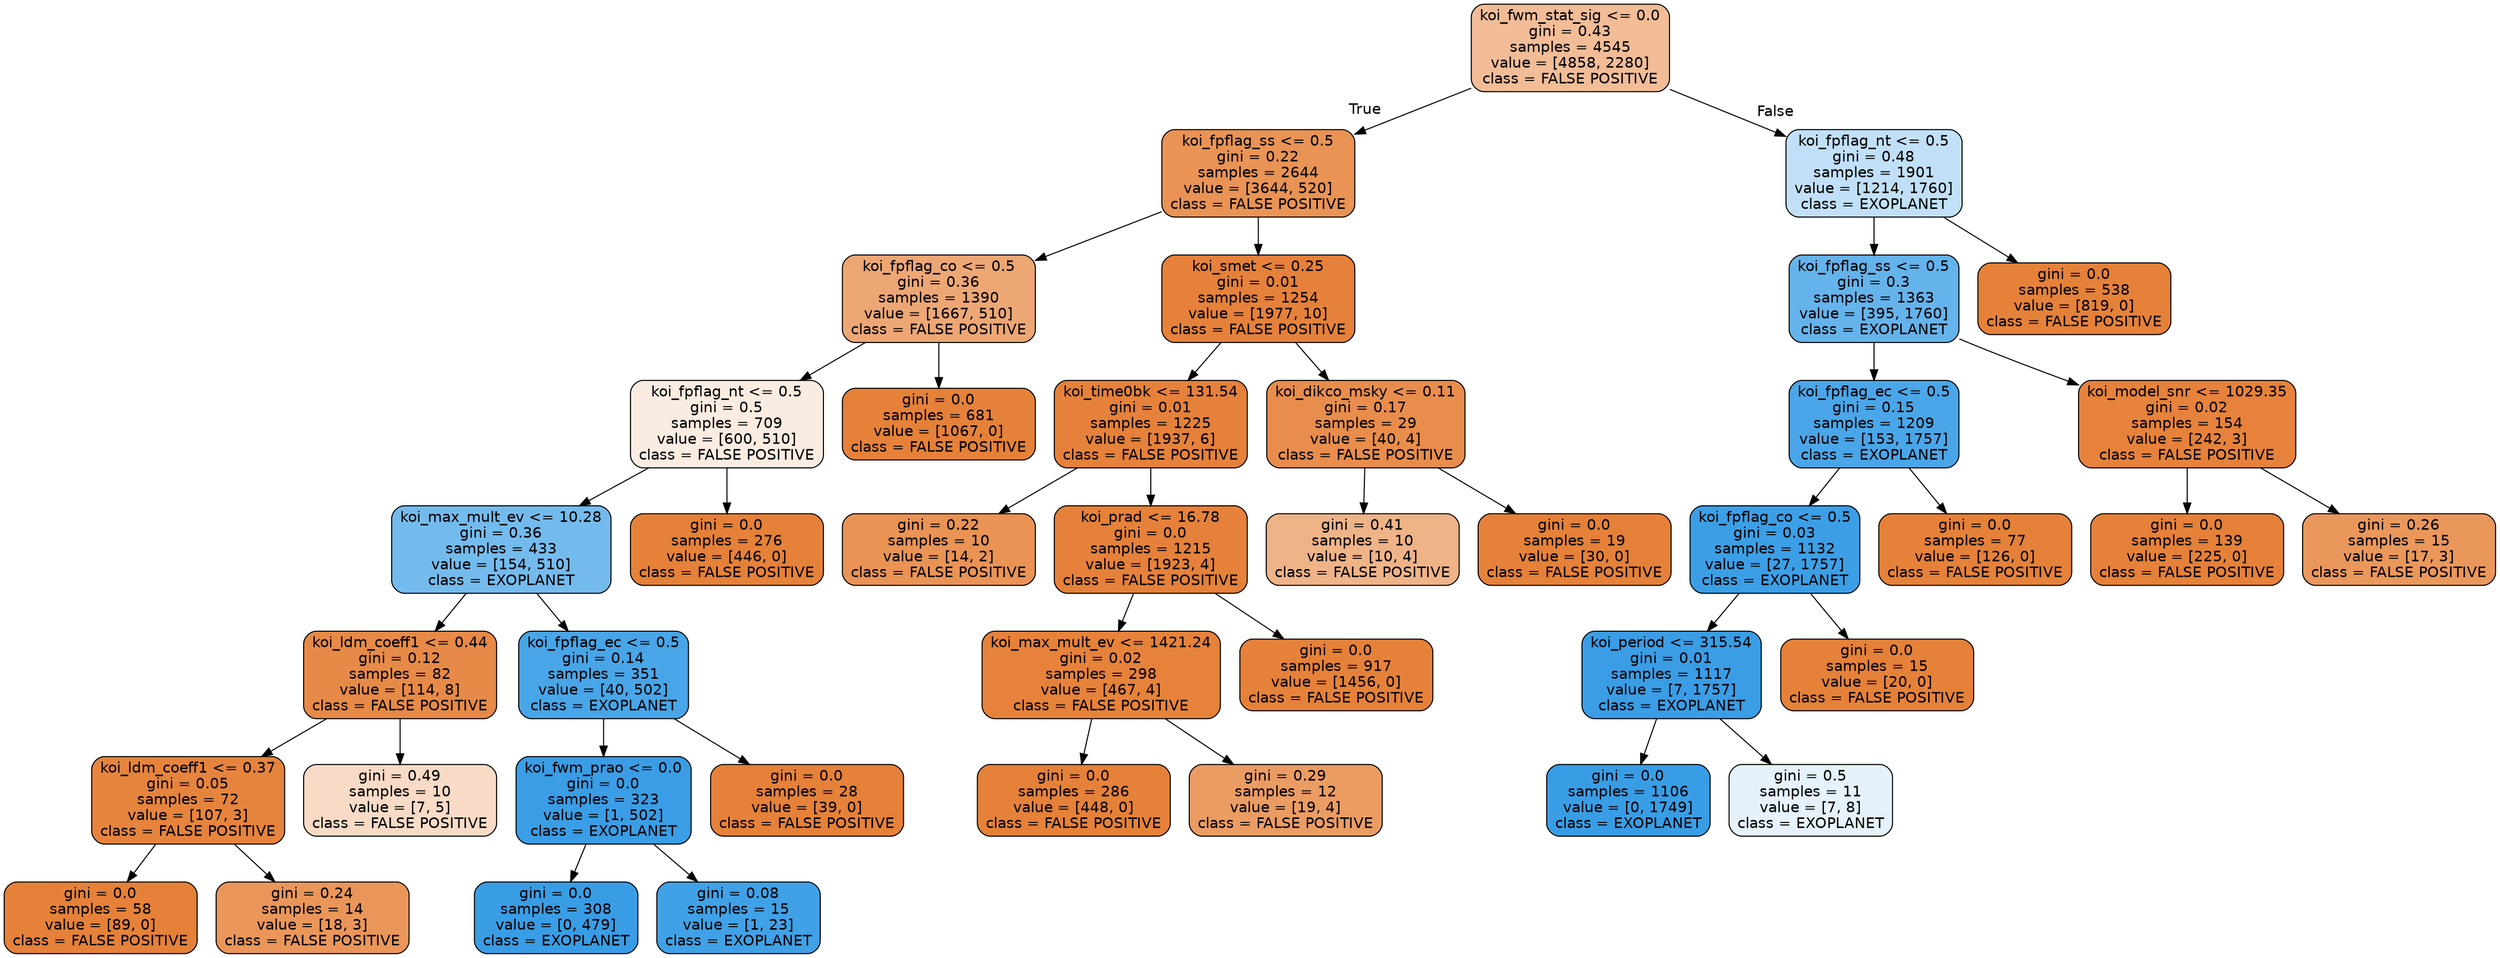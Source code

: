 digraph Tree {
node [shape=box, style="filled, rounded", color="black", fontname=helvetica] ;
edge [fontname=helvetica] ;
0 [label="koi_fwm_stat_sig <= 0.0\ngini = 0.43\nsamples = 4545\nvalue = [4858, 2280]\nclass = FALSE POSITIVE", fillcolor="#e5813987"] ;
1 [label="koi_fpflag_ss <= 0.5\ngini = 0.22\nsamples = 2644\nvalue = [3644, 520]\nclass = FALSE POSITIVE", fillcolor="#e58139db"] ;
0 -> 1 [labeldistance=2.5, labelangle=45, headlabel="True"] ;
2 [label="koi_fpflag_co <= 0.5\ngini = 0.36\nsamples = 1390\nvalue = [1667, 510]\nclass = FALSE POSITIVE", fillcolor="#e58139b1"] ;
1 -> 2 ;
3 [label="koi_fpflag_nt <= 0.5\ngini = 0.5\nsamples = 709\nvalue = [600, 510]\nclass = FALSE POSITIVE", fillcolor="#e5813926"] ;
2 -> 3 ;
4 [label="koi_max_mult_ev <= 10.28\ngini = 0.36\nsamples = 433\nvalue = [154, 510]\nclass = EXOPLANET", fillcolor="#399de5b2"] ;
3 -> 4 ;
5 [label="koi_ldm_coeff1 <= 0.44\ngini = 0.12\nsamples = 82\nvalue = [114, 8]\nclass = FALSE POSITIVE", fillcolor="#e58139ed"] ;
4 -> 5 ;
6 [label="koi_ldm_coeff1 <= 0.37\ngini = 0.05\nsamples = 72\nvalue = [107, 3]\nclass = FALSE POSITIVE", fillcolor="#e58139f8"] ;
5 -> 6 ;
7 [label="gini = 0.0\nsamples = 58\nvalue = [89, 0]\nclass = FALSE POSITIVE", fillcolor="#e58139ff"] ;
6 -> 7 ;
8 [label="gini = 0.24\nsamples = 14\nvalue = [18, 3]\nclass = FALSE POSITIVE", fillcolor="#e58139d4"] ;
6 -> 8 ;
9 [label="gini = 0.49\nsamples = 10\nvalue = [7, 5]\nclass = FALSE POSITIVE", fillcolor="#e5813949"] ;
5 -> 9 ;
10 [label="koi_fpflag_ec <= 0.5\ngini = 0.14\nsamples = 351\nvalue = [40, 502]\nclass = EXOPLANET", fillcolor="#399de5eb"] ;
4 -> 10 ;
11 [label="koi_fwm_prao <= 0.0\ngini = 0.0\nsamples = 323\nvalue = [1, 502]\nclass = EXOPLANET", fillcolor="#399de5fe"] ;
10 -> 11 ;
12 [label="gini = 0.0\nsamples = 308\nvalue = [0, 479]\nclass = EXOPLANET", fillcolor="#399de5ff"] ;
11 -> 12 ;
13 [label="gini = 0.08\nsamples = 15\nvalue = [1, 23]\nclass = EXOPLANET", fillcolor="#399de5f4"] ;
11 -> 13 ;
14 [label="gini = 0.0\nsamples = 28\nvalue = [39, 0]\nclass = FALSE POSITIVE", fillcolor="#e58139ff"] ;
10 -> 14 ;
15 [label="gini = 0.0\nsamples = 276\nvalue = [446, 0]\nclass = FALSE POSITIVE", fillcolor="#e58139ff"] ;
3 -> 15 ;
16 [label="gini = 0.0\nsamples = 681\nvalue = [1067, 0]\nclass = FALSE POSITIVE", fillcolor="#e58139ff"] ;
2 -> 16 ;
17 [label="koi_smet <= 0.25\ngini = 0.01\nsamples = 1254\nvalue = [1977, 10]\nclass = FALSE POSITIVE", fillcolor="#e58139fe"] ;
1 -> 17 ;
18 [label="koi_time0bk <= 131.54\ngini = 0.01\nsamples = 1225\nvalue = [1937, 6]\nclass = FALSE POSITIVE", fillcolor="#e58139fe"] ;
17 -> 18 ;
19 [label="gini = 0.22\nsamples = 10\nvalue = [14, 2]\nclass = FALSE POSITIVE", fillcolor="#e58139db"] ;
18 -> 19 ;
20 [label="koi_prad <= 16.78\ngini = 0.0\nsamples = 1215\nvalue = [1923, 4]\nclass = FALSE POSITIVE", fillcolor="#e58139fe"] ;
18 -> 20 ;
21 [label="koi_max_mult_ev <= 1421.24\ngini = 0.02\nsamples = 298\nvalue = [467, 4]\nclass = FALSE POSITIVE", fillcolor="#e58139fd"] ;
20 -> 21 ;
22 [label="gini = 0.0\nsamples = 286\nvalue = [448, 0]\nclass = FALSE POSITIVE", fillcolor="#e58139ff"] ;
21 -> 22 ;
23 [label="gini = 0.29\nsamples = 12\nvalue = [19, 4]\nclass = FALSE POSITIVE", fillcolor="#e58139c9"] ;
21 -> 23 ;
24 [label="gini = 0.0\nsamples = 917\nvalue = [1456, 0]\nclass = FALSE POSITIVE", fillcolor="#e58139ff"] ;
20 -> 24 ;
25 [label="koi_dikco_msky <= 0.11\ngini = 0.17\nsamples = 29\nvalue = [40, 4]\nclass = FALSE POSITIVE", fillcolor="#e58139e6"] ;
17 -> 25 ;
26 [label="gini = 0.41\nsamples = 10\nvalue = [10, 4]\nclass = FALSE POSITIVE", fillcolor="#e5813999"] ;
25 -> 26 ;
27 [label="gini = 0.0\nsamples = 19\nvalue = [30, 0]\nclass = FALSE POSITIVE", fillcolor="#e58139ff"] ;
25 -> 27 ;
28 [label="koi_fpflag_nt <= 0.5\ngini = 0.48\nsamples = 1901\nvalue = [1214, 1760]\nclass = EXOPLANET", fillcolor="#399de54f"] ;
0 -> 28 [labeldistance=2.5, labelangle=-45, headlabel="False"] ;
29 [label="koi_fpflag_ss <= 0.5\ngini = 0.3\nsamples = 1363\nvalue = [395, 1760]\nclass = EXOPLANET", fillcolor="#399de5c6"] ;
28 -> 29 ;
30 [label="koi_fpflag_ec <= 0.5\ngini = 0.15\nsamples = 1209\nvalue = [153, 1757]\nclass = EXOPLANET", fillcolor="#399de5e9"] ;
29 -> 30 ;
31 [label="koi_fpflag_co <= 0.5\ngini = 0.03\nsamples = 1132\nvalue = [27, 1757]\nclass = EXOPLANET", fillcolor="#399de5fb"] ;
30 -> 31 ;
32 [label="koi_period <= 315.54\ngini = 0.01\nsamples = 1117\nvalue = [7, 1757]\nclass = EXOPLANET", fillcolor="#399de5fe"] ;
31 -> 32 ;
33 [label="gini = 0.0\nsamples = 1106\nvalue = [0, 1749]\nclass = EXOPLANET", fillcolor="#399de5ff"] ;
32 -> 33 ;
34 [label="gini = 0.5\nsamples = 11\nvalue = [7, 8]\nclass = EXOPLANET", fillcolor="#399de520"] ;
32 -> 34 ;
35 [label="gini = 0.0\nsamples = 15\nvalue = [20, 0]\nclass = FALSE POSITIVE", fillcolor="#e58139ff"] ;
31 -> 35 ;
36 [label="gini = 0.0\nsamples = 77\nvalue = [126, 0]\nclass = FALSE POSITIVE", fillcolor="#e58139ff"] ;
30 -> 36 ;
37 [label="koi_model_snr <= 1029.35\ngini = 0.02\nsamples = 154\nvalue = [242, 3]\nclass = FALSE POSITIVE", fillcolor="#e58139fc"] ;
29 -> 37 ;
38 [label="gini = 0.0\nsamples = 139\nvalue = [225, 0]\nclass = FALSE POSITIVE", fillcolor="#e58139ff"] ;
37 -> 38 ;
39 [label="gini = 0.26\nsamples = 15\nvalue = [17, 3]\nclass = FALSE POSITIVE", fillcolor="#e58139d2"] ;
37 -> 39 ;
40 [label="gini = 0.0\nsamples = 538\nvalue = [819, 0]\nclass = FALSE POSITIVE", fillcolor="#e58139ff"] ;
28 -> 40 ;
}